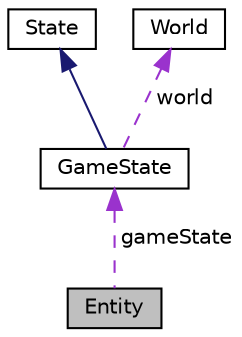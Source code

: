 digraph "Entity"
{
  edge [fontname="Helvetica",fontsize="10",labelfontname="Helvetica",labelfontsize="10"];
  node [fontname="Helvetica",fontsize="10",shape=record];
  Node1 [label="Entity",height=0.2,width=0.4,color="black", fillcolor="grey75", style="filled" fontcolor="black"];
  Node2 -> Node1 [dir="back",color="darkorchid3",fontsize="10",style="dashed",label=" gameState" ,fontname="Helvetica"];
  Node2 [label="GameState",height=0.2,width=0.4,color="black", fillcolor="white", style="filled",URL="$classGameState.html",tooltip="State when actual gameplay is present. "];
  Node3 -> Node2 [dir="back",color="midnightblue",fontsize="10",style="solid",fontname="Helvetica"];
  Node3 [label="State",height=0.2,width=0.4,color="black", fillcolor="white", style="filled",URL="$classState.html",tooltip="Base class for program states. "];
  Node4 -> Node2 [dir="back",color="darkorchid3",fontsize="10",style="dashed",label=" world" ,fontname="Helvetica"];
  Node4 [label="World",height=0.2,width=0.4,color="black", fillcolor="white", style="filled",URL="$classWorld.html"];
}
